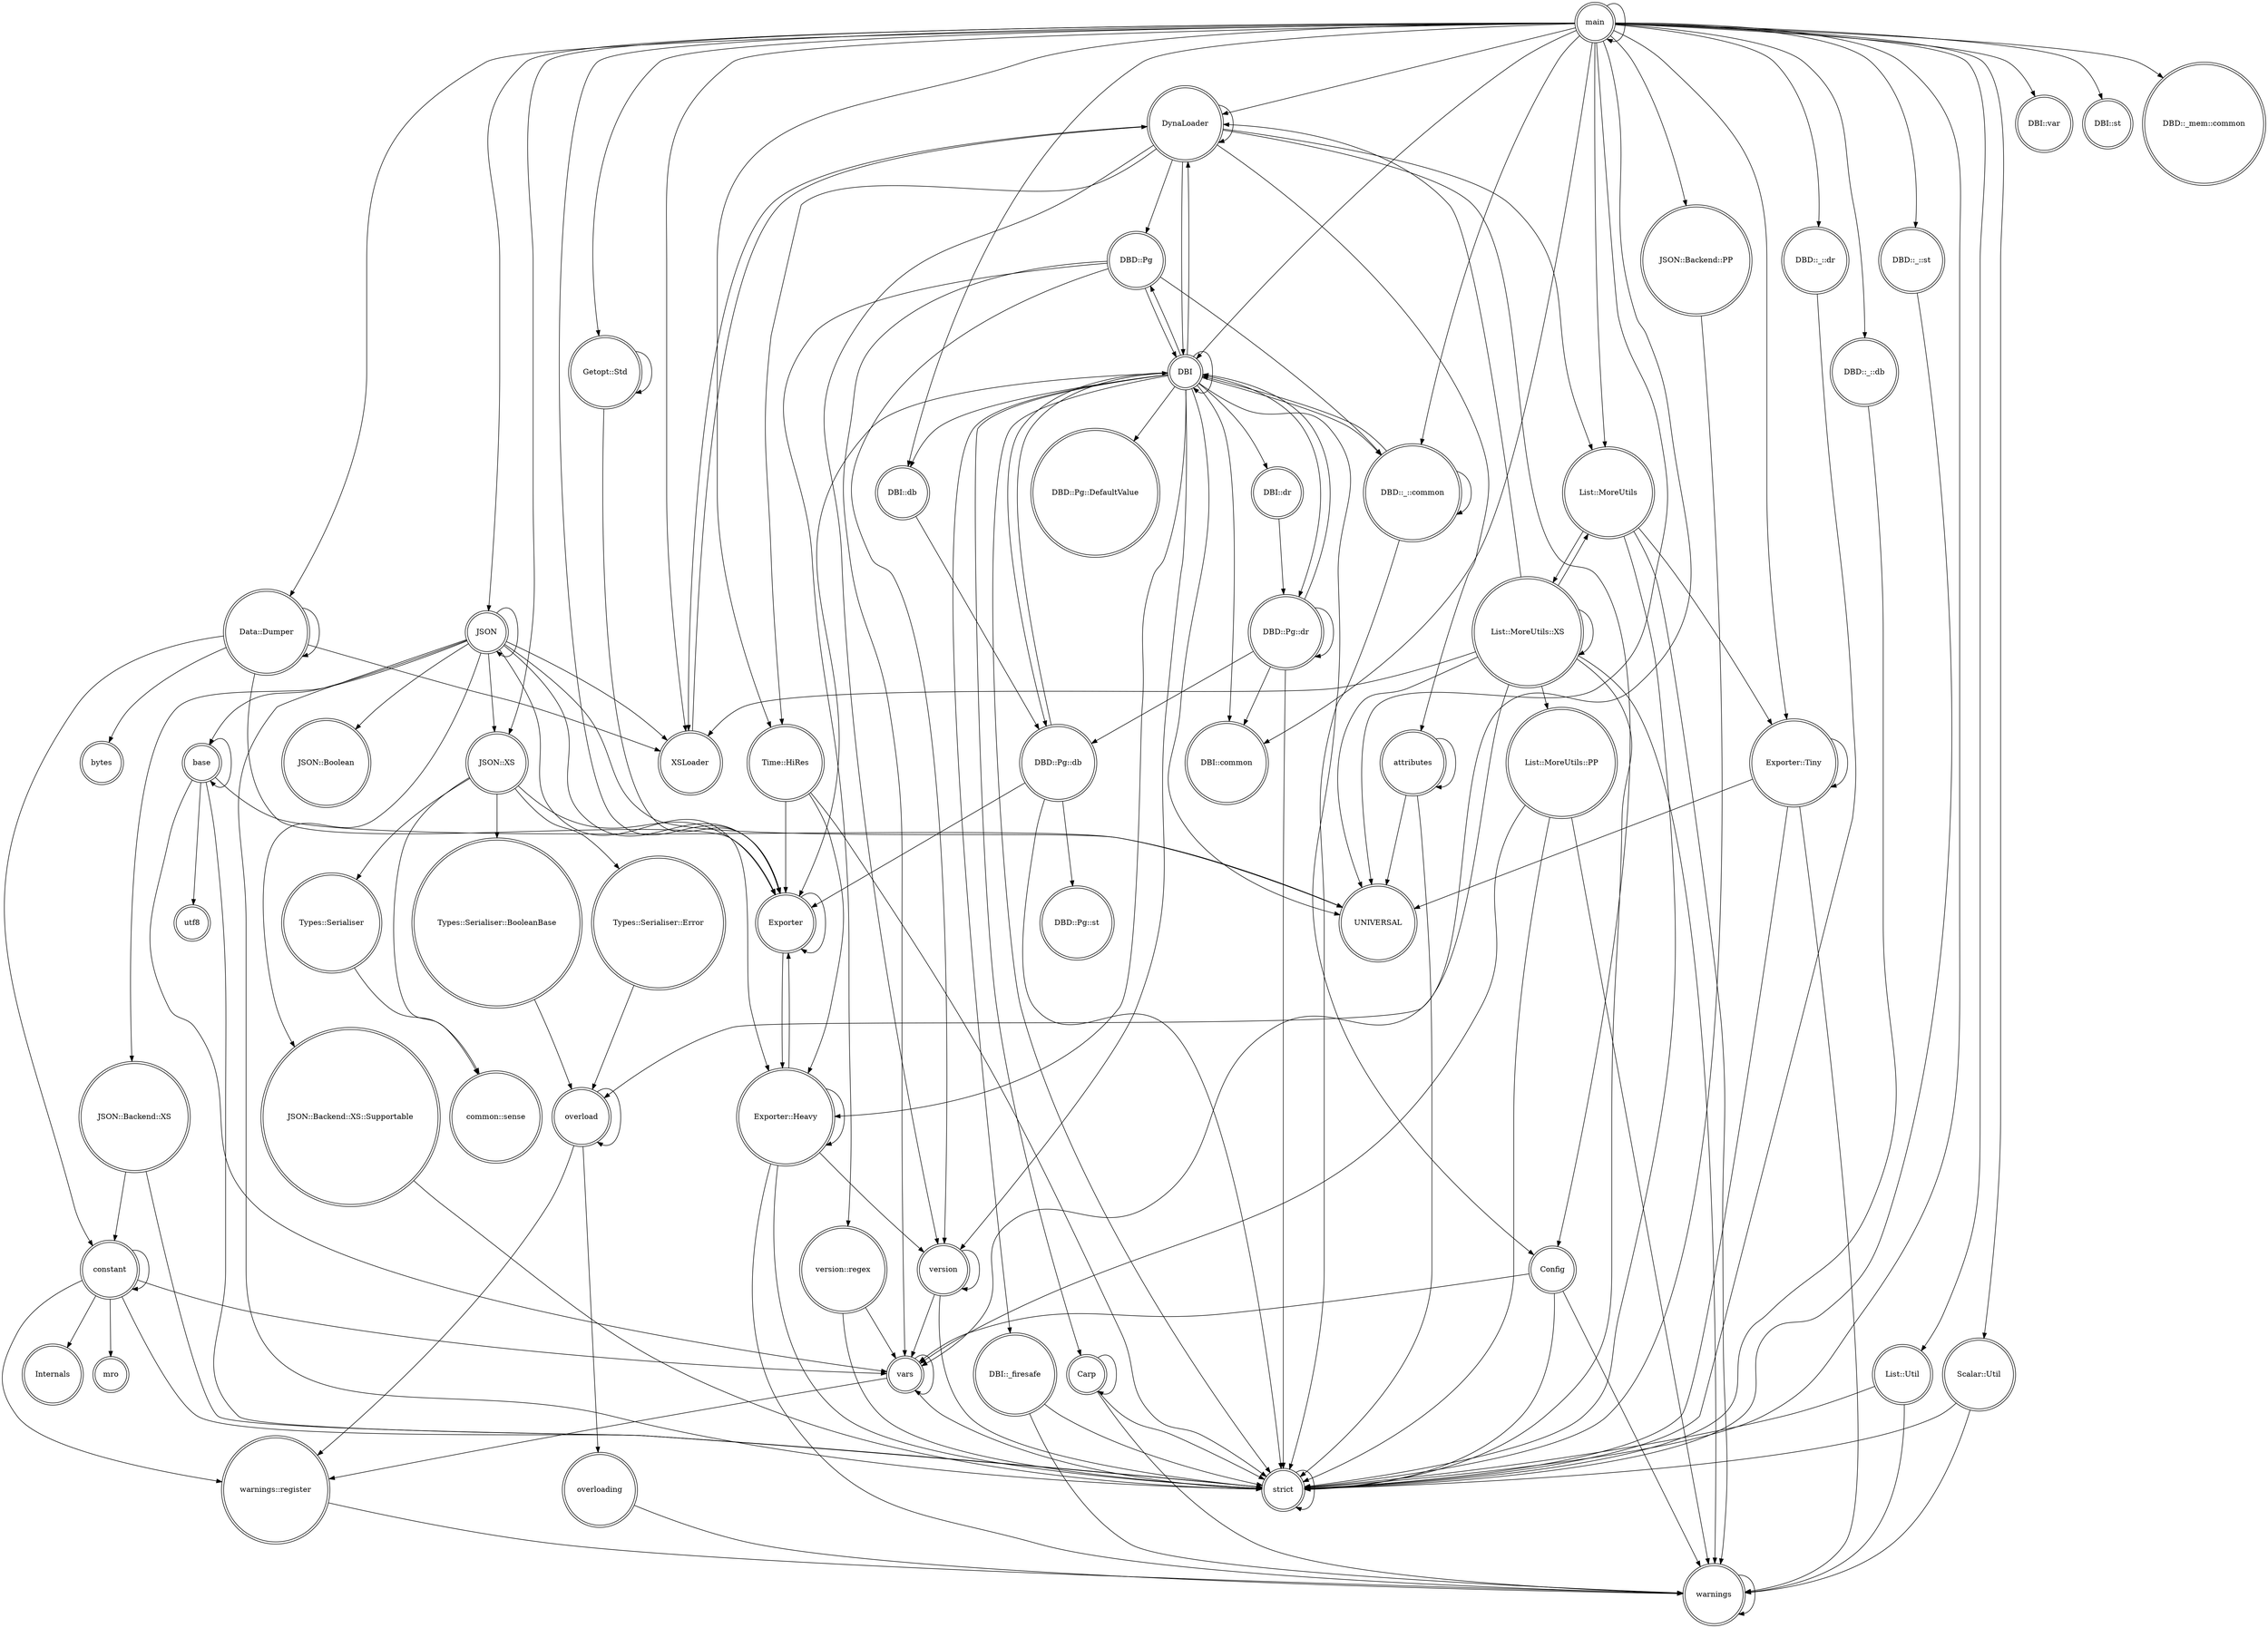 digraph {
graph [overlap=false]
node [shape=doublecircle];
"List::MoreUtils::PP" -> "warnings";
"main" -> "JSON::Backend::PP";
"DynaLoader" -> "XSLoader";
"DynaLoader" -> "version";
"DBD::Pg" -> "DBI";
"Config" -> "warnings";
"main" -> "DBD::_::dr";
"DynaLoader" -> "Config";
"main" -> "DBD::_::common";
"DBD::_::db" -> "strict";
"Exporter" -> "Exporter::Heavy";
"DBI" -> "Carp";
"Types::Serialiser" -> "common::sense";
"main" -> "strict";
"DBD::Pg::dr" -> "DBI";
"DynaLoader" -> "DBD::Pg";
"attributes" -> "attributes";
"JSON::XS" -> "Types::Serialiser::BooleanBase";
"DBI" -> "Exporter::Heavy";
"List::MoreUtils" -> "warnings";
"DynaLoader" -> "attributes";
"Exporter::Tiny" -> "UNIVERSAL";
"JSON::Backend::XS" -> "constant";
"base" -> "vars";
"DBI::_firesafe" -> "warnings";
"JSON" -> "Exporter::Heavy";
"Time::HiRes" -> "strict";
"main" -> "JSON::XS";
"Data::Dumper" -> "Data::Dumper";
"DBI" -> "DBD::_::common";
"DBD::_::common" -> "DBD::_::common";
"DBD::Pg::db" -> "DBI";
"main" -> "Data::Dumper";
"DynaLoader" -> "Time::HiRes";
"Data::Dumper" -> "Exporter";
"warnings::register" -> "warnings";
"Exporter::Heavy" -> "strict";
"vars" -> "warnings::register";
"JSON" -> "JSON::XS";
"JSON::XS" -> "Types::Serialiser";
"DBD::Pg::dr" -> "DBI::common";
"Config" -> "vars";
"main" -> "DBI::db";
"main" -> "DBI::common";
"DBD::_::dr" -> "strict";
"DBI::db" -> "DBD::Pg::db";
"DBI" -> "DynaLoader";
"Data::Dumper" -> "bytes";
"List::MoreUtils::PP" -> "vars";
"vars" -> "strict";
"base" -> "strict";
"JSON::Backend::PP" -> "strict";
"Data::Dumper" -> "XSLoader";
"main" -> "Exporter";
"strict" -> "strict";
"main" -> "Getopt::Std";
"List::MoreUtils::XS" -> "UNIVERSAL";
"main" -> "Exporter::Tiny";
"JSON::Backend::XS::Supportable" -> "strict";
"DBD::_::common" -> "DBI";
"main" -> "main";
"DBD::Pg" -> "version::regex";
"DBI" -> "DBD::Pg::db";
"DBI" -> "DBI::db";
"DBI::_firesafe" -> "strict";
"DBD::Pg" -> "DBD::_::common";
"JSON" -> "UNIVERSAL";
"List::MoreUtils" -> "Exporter::Tiny";
"JSON" -> "JSON::Backend::XS::Supportable";
"main" -> "DBI::var";
"List::MoreUtils::XS" -> "List::MoreUtils::PP";
"Exporter::Tiny" -> "Exporter::Tiny";
"DBI" -> "UNIVERSAL";
"DynaLoader" -> "List::MoreUtils";
"DBI" -> "DBI";
"List::MoreUtils" -> "strict";
"JSON::XS" -> "common::sense";
"DBD::Pg::db" -> "strict";
"List::MoreUtils::XS" -> "List::MoreUtils::XS";
"DynaLoader" -> "DynaLoader";
"List::MoreUtils::XS" -> "List::MoreUtils";
"Types::Serialiser::BooleanBase" -> "overload";
"vars" -> "vars";
"DBI" -> "DBI::_firesafe";
"List::Util" -> "strict";
"List::MoreUtils" -> "List::MoreUtils::XS";
"List::MoreUtils::XS" -> "warnings";
"DBD::Pg" -> "version";
"constant" -> "warnings::register";
"DBD::Pg::dr" -> "DBD::Pg::db";
"overload" -> "overloading";
"Data::Dumper" -> "constant";
"main" -> "JSON";
"DBD::Pg::dr" -> "strict";
"List::MoreUtils::XS" -> "XSLoader";
"version::regex" -> "strict";
"overloading" -> "warnings";
"constant" -> "Internals";
"main" -> "List::MoreUtils";
"List::MoreUtils::XS" -> "DynaLoader";
"Getopt::Std" -> "Getopt::Std";
"JSON" -> "base";
"DBI::dr" -> "DBD::Pg::dr";
"main" -> "DBD::_::st";
"main" -> "Time::HiRes";
"DBD::Pg::db" -> "Exporter";
"JSON" -> "strict";
"List::MoreUtils::XS" -> "vars";
"Exporter::Heavy" -> "version";
"DynaLoader" -> "DBI";
"Time::HiRes" -> "Exporter";
"main" -> "Scalar::Util";
"base" -> "UNIVERSAL";
"version" -> "version";
"DBI" -> "Config";
"JSON" -> "Exporter";
"attributes" -> "UNIVERSAL";
"constant" -> "vars";
"overload" -> "overload";
"version" -> "vars";
"constant" -> "mro";
"base" -> "base";
"base" -> "utf8";
"main" -> "overload";
"JSON" -> "JSON";
"JSON::XS" -> "Types::Serialiser::Error";
"Exporter::Tiny" -> "strict";
"DBI" -> "DBI::dr";
"JSON" -> "JSON::Backend::XS";
"JSON::XS" -> "Exporter";
"DBI" -> "DBD::Pg::DefaultValue";
"DBI" -> "Exporter";
"main" -> "DBI";
"DBI" -> "DBD::Pg::dr";
"DBI" -> "version";
"Types::Serialiser::Error" -> "overload";
"DBI" -> "DBI::common";
"Scalar::Util" -> "strict";
"DBI" -> "strict";
"constant" -> "constant";
"main" -> "DynaLoader";
"DBD::Pg::db" -> "DBD::Pg::st";
"Exporter::Heavy" -> "Exporter::Heavy";
"Carp" -> "strict";
"version::regex" -> "vars";
"overload" -> "warnings::register";
"attributes" -> "strict";
"DBD::_::st" -> "strict";
"Exporter::Tiny" -> "warnings";
"List::MoreUtils::PP" -> "strict";
"Getopt::Std" -> "Exporter";
"Exporter::Heavy" -> "warnings";
"Time::HiRes" -> "Exporter::Heavy";
"List::MoreUtils::XS" -> "strict";
"constant" -> "strict";
"main" -> "DBD::_::db";
"main" -> "DBI::st";
"DBD::Pg::dr" -> "DBD::Pg::dr";
"JSON" -> "JSON::Boolean";
"warnings" -> "warnings";
"Exporter::Heavy" -> "Exporter";
"version" -> "strict";
"List::Util" -> "warnings";
"JSON" -> "XSLoader";
"Config" -> "strict";
"JSON::Backend::XS" -> "strict";
"DBI" -> "DBD::Pg";
"Carp" -> "warnings";
"main" -> "XSLoader";
"main" -> "List::Util";
"DBD::_::common" -> "strict";
"Carp" -> "Carp";
"XSLoader" -> "DynaLoader";
"Exporter" -> "Exporter";
"DBD::Pg" -> "vars";
"Scalar::Util" -> "warnings";
"main" -> "DBD::_mem::common";
"main" -> "UNIVERSAL";
}
